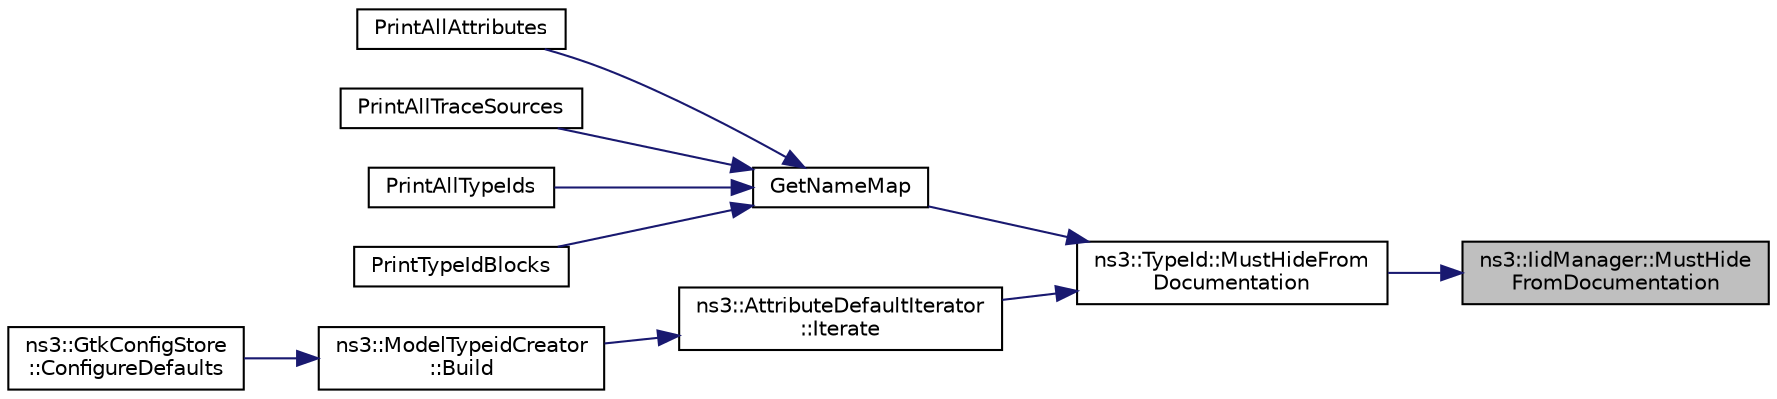 digraph "ns3::IidManager::MustHideFromDocumentation"
{
 // LATEX_PDF_SIZE
  edge [fontname="Helvetica",fontsize="10",labelfontname="Helvetica",labelfontsize="10"];
  node [fontname="Helvetica",fontsize="10",shape=record];
  rankdir="RL";
  Node1 [label="ns3::IidManager::MustHide\lFromDocumentation",height=0.2,width=0.4,color="black", fillcolor="grey75", style="filled", fontcolor="black",tooltip="Check if this TypeId should not be listed in documentation."];
  Node1 -> Node2 [dir="back",color="midnightblue",fontsize="10",style="solid",fontname="Helvetica"];
  Node2 [label="ns3::TypeId::MustHideFrom\lDocumentation",height=0.2,width=0.4,color="black", fillcolor="white", style="filled",URL="$classns3_1_1_type_id.html#aa88c1d464ac97480b2c79e76d3d5c46f",tooltip="Check if this TypeId should not be listed in documentation."];
  Node2 -> Node3 [dir="back",color="midnightblue",fontsize="10",style="solid",fontname="Helvetica"];
  Node3 [label="GetNameMap",height=0.2,width=0.4,color="black", fillcolor="white", style="filled",URL="$print-introspected-doxygen_8cc.html#a196946b40d2e3c6afe86088e17076d3e",tooltip="Create a map from the class names to their index in the vector of TypeId's so that the names will end..."];
  Node3 -> Node4 [dir="back",color="midnightblue",fontsize="10",style="solid",fontname="Helvetica"];
  Node4 [label="PrintAllAttributes",height=0.2,width=0.4,color="black", fillcolor="white", style="filled",URL="$print-introspected-doxygen_8cc.html#a6582b74e79d2b00f171c8e644108bc87",tooltip="Print the list of all Attributes."];
  Node3 -> Node5 [dir="back",color="midnightblue",fontsize="10",style="solid",fontname="Helvetica"];
  Node5 [label="PrintAllTraceSources",height=0.2,width=0.4,color="black", fillcolor="white", style="filled",URL="$print-introspected-doxygen_8cc.html#a23d80244adcc8de3ea7f21080a6d9bbe",tooltip="Print the list of all Trace sources."];
  Node3 -> Node6 [dir="back",color="midnightblue",fontsize="10",style="solid",fontname="Helvetica"];
  Node6 [label="PrintAllTypeIds",height=0.2,width=0.4,color="black", fillcolor="white", style="filled",URL="$print-introspected-doxygen_8cc.html#ace05c489c3a08800a0bfbadb8d4867de",tooltip="Print the list of all TypeIds."];
  Node3 -> Node7 [dir="back",color="midnightblue",fontsize="10",style="solid",fontname="Helvetica"];
  Node7 [label="PrintTypeIdBlocks",height=0.2,width=0.4,color="black", fillcolor="white", style="filled",URL="$print-introspected-doxygen_8cc.html#a62645d02d71b5d1622ccb9f16d5fa412",tooltip="Print the doxy block for each TypeId."];
  Node2 -> Node8 [dir="back",color="midnightblue",fontsize="10",style="solid",fontname="Helvetica"];
  Node8 [label="ns3::AttributeDefaultIterator\l::Iterate",height=0.2,width=0.4,color="black", fillcolor="white", style="filled",URL="$classns3_1_1_attribute_default_iterator.html#a45ad9397f93cfacce5f13b232447d251",tooltip="This function will go through all the TypeIds and get only the attributes which are explicit values (..."];
  Node8 -> Node9 [dir="back",color="midnightblue",fontsize="10",style="solid",fontname="Helvetica"];
  Node9 [label="ns3::ModelTypeidCreator\l::Build",height=0.2,width=0.4,color="black", fillcolor="white", style="filled",URL="$classns3_1_1_model_typeid_creator.html#a6555895ba2889296cf7206c5be6d63e7",tooltip="This method will iterate on typeIds having default attributes and create a model for them,..."];
  Node9 -> Node10 [dir="back",color="midnightblue",fontsize="10",style="solid",fontname="Helvetica"];
  Node10 [label="ns3::GtkConfigStore\l::ConfigureDefaults",height=0.2,width=0.4,color="black", fillcolor="white", style="filled",URL="$classns3_1_1_gtk_config_store.html#aa6bc1c922ac60a9cef7134875f98bd24",tooltip="Process default values."];
}
